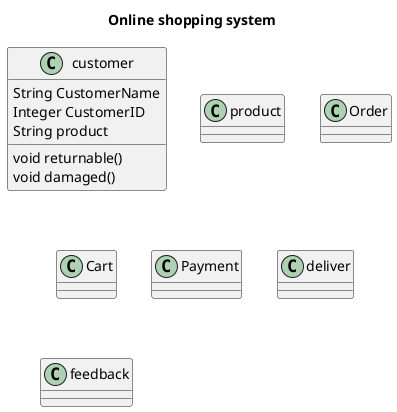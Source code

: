 @startuml
title Online shopping system
class "customer" as class1
class "product" as class2
class "Order" as class3
class "Cart" as class4
class "Payment" as class5
class "deliver" as class6
class "feedback" as class7
class class1{
    String CustomerName
    Integer CustomerID
    String product
    void returnable()
    void damaged()
}
@enduml